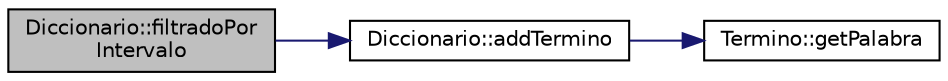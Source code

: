 digraph "Diccionario::filtradoPorIntervalo"
{
  edge [fontname="Helvetica",fontsize="10",labelfontname="Helvetica",labelfontsize="10"];
  node [fontname="Helvetica",fontsize="10",shape=record];
  rankdir="LR";
  Node5 [label="Diccionario::filtradoPor\lIntervalo",height=0.2,width=0.4,color="black", fillcolor="grey75", style="filled", fontcolor="black"];
  Node5 -> Node6 [color="midnightblue",fontsize="10",style="solid",fontname="Helvetica"];
  Node6 [label="Diccionario::addTermino",height=0.2,width=0.4,color="black", fillcolor="white", style="filled",URL="$classDiccionario.html#a8bd997956114b2f8a47eafdd66598ab8",tooltip="Añade un nuevo Término al diccionario. "];
  Node6 -> Node7 [color="midnightblue",fontsize="10",style="solid",fontname="Helvetica"];
  Node7 [label="Termino::getPalabra",height=0.2,width=0.4,color="black", fillcolor="white", style="filled",URL="$classTermino.html#aca7e4f7a65e39d79ce59be80c6b88690",tooltip="Consultor del atributo palabra. "];
}
